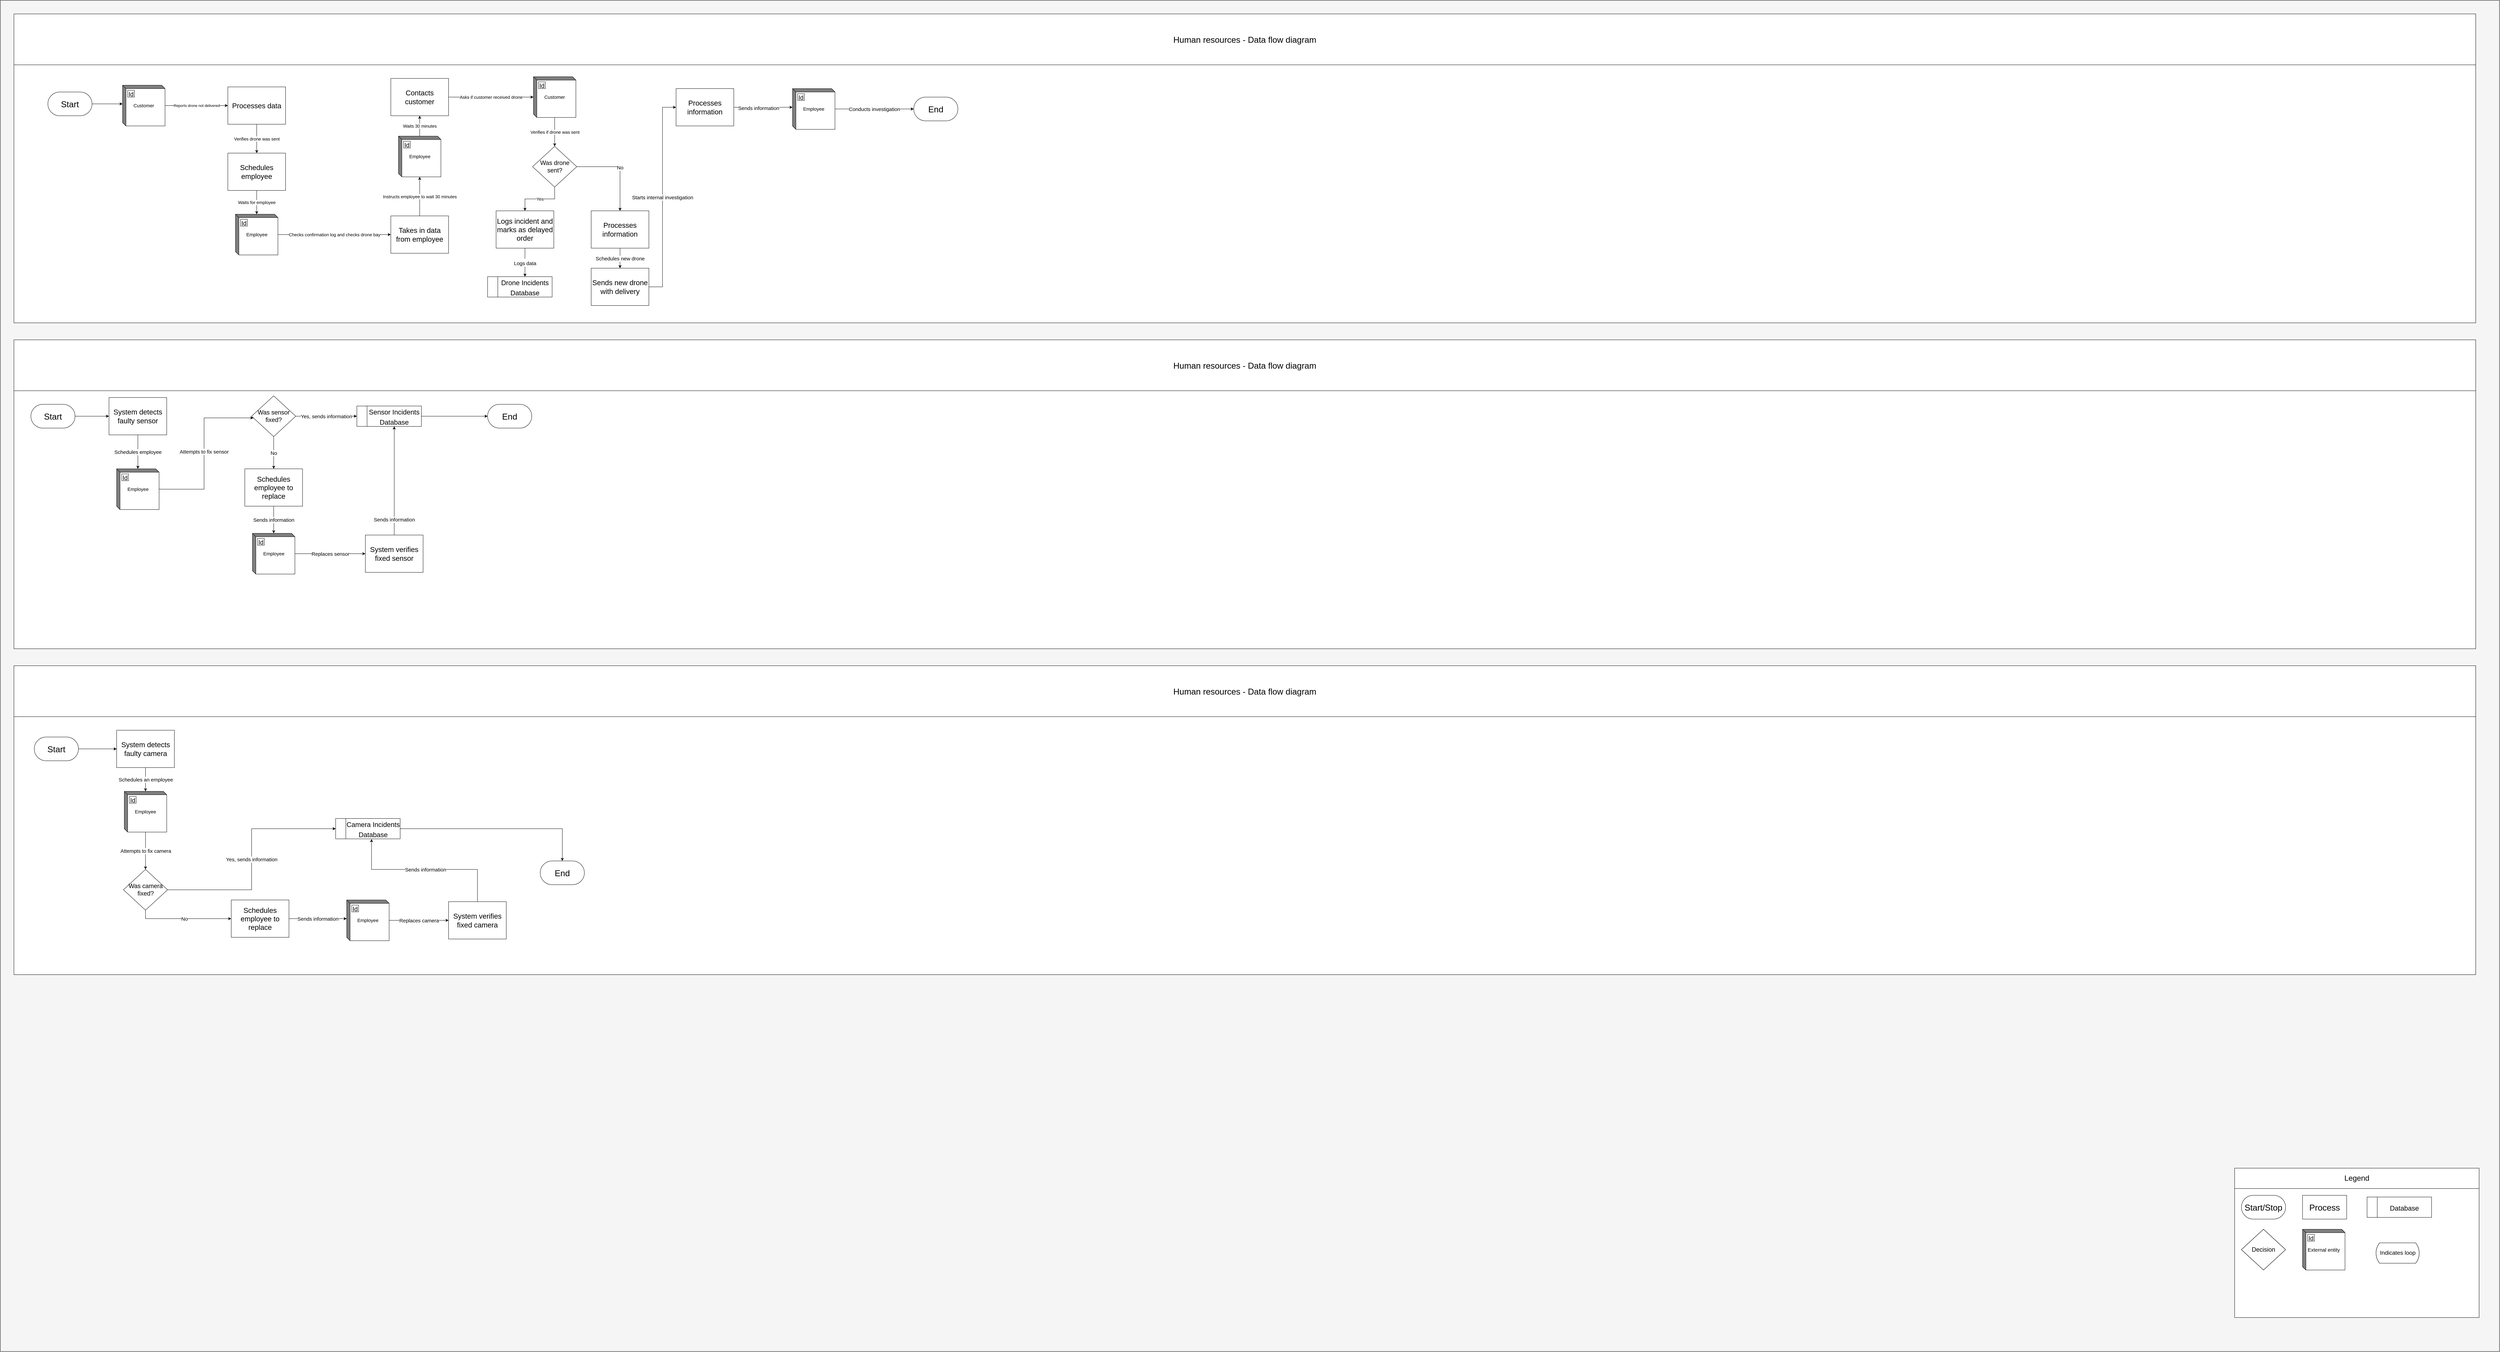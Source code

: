 <mxfile version="20.3.0" type="device"><diagram id="qA6QkWrWJfZU_lJfQVM_" name="Page-1"><mxGraphModel dx="2643" dy="2158" grid="1" gridSize="10" guides="1" tooltips="1" connect="1" arrows="1" fold="1" page="1" pageScale="1" pageWidth="850" pageHeight="1100" math="0" shadow="0"><root><mxCell id="0"/><mxCell id="1" parent="0"/><mxCell id="ZQzsubPOnFU6merqUv8--1" value="" style="rounded=0;whiteSpace=wrap;html=1;fillColor=#F5F5F5;movable=0;" parent="1" vertex="1"><mxGeometry x="-270" y="-520" width="7360" height="3980" as="geometry"/></mxCell><mxCell id="A50uifyIEQekfGtZB1gm-22" value="" style="rounded=0;whiteSpace=wrap;html=1;" parent="1" vertex="1"><mxGeometry x="-230" y="-480" width="7250" height="910" as="geometry"/></mxCell><mxCell id="A50uifyIEQekfGtZB1gm-23" value="&lt;font style=&quot;font-size: 25px;&quot;&gt;Human resources - Data flow diagram&lt;br style=&quot;font-size: 25px;&quot;&gt;&lt;/font&gt;" style="rounded=0;whiteSpace=wrap;html=1;fontSize=25;" parent="1" vertex="1"><mxGeometry x="-230" y="-480" width="7250" height="150" as="geometry"/></mxCell><mxCell id="nl6_gnOa3KijEa3hcD02-1" style="edgeStyle=orthogonalEdgeStyle;rounded=0;orthogonalLoop=1;jettySize=auto;html=1;entryX=0;entryY=0;entryDx=0;entryDy=55;entryPerimeter=0;" parent="1" source="9ZYDAtiGobSrE47-rpG3-19" target="9ZYDAtiGobSrE47-rpG3-36" edge="1"><mxGeometry relative="1" as="geometry"><mxPoint x="120" y="-219" as="targetPoint"/></mxGeometry></mxCell><mxCell id="9ZYDAtiGobSrE47-rpG3-19" value="Start" style="html=1;dashed=0;whitespace=wrap;shape=mxgraph.dfd.start;fontSize=25;whiteSpace=wrap;" parent="1" vertex="1"><mxGeometry x="-130" y="-250" width="130" height="70" as="geometry"/></mxCell><mxCell id="nl6_gnOa3KijEa3hcD02-3" value="Reports drone not delivered" style="edgeStyle=orthogonalEdgeStyle;rounded=0;orthogonalLoop=1;jettySize=auto;html=1;" parent="1" source="9ZYDAtiGobSrE47-rpG3-36" target="nl6_gnOa3KijEa3hcD02-2" edge="1"><mxGeometry relative="1" as="geometry"/></mxCell><mxCell id="9ZYDAtiGobSrE47-rpG3-36" value="Customer" style="html=1;dashed=0;whitespace=wrap;shape=mxgraph.dfd.externalEntity;fontSize=14;whiteSpace=wrap;" parent="1" vertex="1"><mxGeometry x="90" y="-270" width="125" height="120" as="geometry"/></mxCell><mxCell id="9ZYDAtiGobSrE47-rpG3-37" value="Id" style="autosize=1;part=1;resizable=0;strokeColor=inherit;fillColor=inherit;gradientColor=inherit;fontSize=18;" parent="9ZYDAtiGobSrE47-rpG3-36" vertex="1"><mxGeometry width="20" height="20" relative="1" as="geometry"><mxPoint x="15" y="15" as="offset"/></mxGeometry></mxCell><mxCell id="nl6_gnOa3KijEa3hcD02-7" value="Waits for employee" style="edgeStyle=orthogonalEdgeStyle;rounded=0;orthogonalLoop=1;jettySize=auto;html=1;fontSize=13;" parent="1" source="9ZYDAtiGobSrE47-rpG3-39" target="nl6_gnOa3KijEa3hcD02-5" edge="1"><mxGeometry relative="1" as="geometry"/></mxCell><mxCell id="9ZYDAtiGobSrE47-rpG3-39" value="Schedules employee" style="html=1;dashed=0;whitespace=wrap;fontSize=21;whiteSpace=wrap;" parent="1" vertex="1"><mxGeometry x="400" y="-70" width="170" height="110" as="geometry"/></mxCell><mxCell id="9ZYDAtiGobSrE47-rpG3-117" value="" style="group" parent="1" vertex="1" connectable="0"><mxGeometry x="6310" y="2920" width="720" height="440" as="geometry"/></mxCell><mxCell id="CGzpWcM65TlzdtiVWTrb-66" value="" style="rounded=0;whiteSpace=wrap;html=1;fontSize=22;" parent="9ZYDAtiGobSrE47-rpG3-117" vertex="1"><mxGeometry width="720" height="440" as="geometry"/></mxCell><mxCell id="9ZYDAtiGobSrE47-rpG3-1" value="Start/Stop" style="html=1;dashed=0;whitespace=wrap;shape=mxgraph.dfd.start;fontSize=25;whiteSpace=wrap;" parent="9ZYDAtiGobSrE47-rpG3-117" vertex="1"><mxGeometry x="20" y="80" width="130" height="70" as="geometry"/></mxCell><mxCell id="9ZYDAtiGobSrE47-rpG3-2" value="Process" style="html=1;dashed=0;whitespace=wrap;fontSize=25;whiteSpace=wrap;" parent="9ZYDAtiGobSrE47-rpG3-117" vertex="1"><mxGeometry x="200" y="80" width="130" height="70" as="geometry"/></mxCell><mxCell id="9ZYDAtiGobSrE47-rpG3-12" value="Decision" style="shape=rhombus;html=1;dashed=0;whitespace=wrap;perimeter=rhombusPerimeter;fontSize=18;whiteSpace=wrap;" parent="9ZYDAtiGobSrE47-rpG3-117" vertex="1"><mxGeometry x="20" y="180" width="130" height="120" as="geometry"/></mxCell><mxCell id="9ZYDAtiGobSrE47-rpG3-13" value="External entity" style="html=1;dashed=0;whitespace=wrap;shape=mxgraph.dfd.externalEntity;fontSize=15;whiteSpace=wrap;" parent="9ZYDAtiGobSrE47-rpG3-117" vertex="1"><mxGeometry x="200" y="180" width="125" height="120" as="geometry"/></mxCell><mxCell id="9ZYDAtiGobSrE47-rpG3-14" value="Id" style="autosize=1;part=1;resizable=0;strokeColor=inherit;fillColor=inherit;gradientColor=inherit;fontSize=18;" parent="9ZYDAtiGobSrE47-rpG3-13" vertex="1"><mxGeometry width="20" height="20" relative="1" as="geometry"><mxPoint x="15" y="15" as="offset"/></mxGeometry></mxCell><mxCell id="9ZYDAtiGobSrE47-rpG3-34" value="Legend" style="rounded=0;whiteSpace=wrap;html=1;fontSize=22;" parent="9ZYDAtiGobSrE47-rpG3-117" vertex="1"><mxGeometry width="720" height="60" as="geometry"/></mxCell><mxCell id="9ZYDAtiGobSrE47-rpG3-96" value="Indicates loop" style="html=1;dashed=0;whitespace=wrap;shape=mxgraph.dfd.loop;fontSize=17;" parent="9ZYDAtiGobSrE47-rpG3-117" vertex="1"><mxGeometry x="415" y="220" width="130" height="60" as="geometry"/></mxCell><mxCell id="cyos9Y0byqFPmLhtmCqM-1" value="Database" style="group;fontSize=25;verticalAlign=middle;fillColor=default;strokeColor=default;dashed=0;whiteSpace=wrap;" vertex="1" connectable="0" parent="9ZYDAtiGobSrE47-rpG3-117"><mxGeometry x="390" y="85" width="190" height="60" as="geometry"/></mxCell><mxCell id="cyos9Y0byqFPmLhtmCqM-2" value="" style="html=1;dashed=0;whitespace=wrap;shape=mxgraph.dfd.dataStoreID;align=left;spacingLeft=3;points=[[0,0],[0.5,0],[1,0],[0,0.5],[1,0.5],[0,1],[0.5,1],[1,1]];fontSize=25;whiteSpace=wrap;" vertex="1" parent="cyos9Y0byqFPmLhtmCqM-1"><mxGeometry width="190" height="60" as="geometry"/></mxCell><mxCell id="cyos9Y0byqFPmLhtmCqM-3" value="&lt;span style=&quot;font-size: 20px;&quot;&gt;Database&lt;/span&gt;" style="html=1;dashed=0;whitespace=wrap;fontSize=25;whiteSpace=wrap;" vertex="1" parent="cyos9Y0byqFPmLhtmCqM-1"><mxGeometry x="30" width="160" height="60" as="geometry"/></mxCell><mxCell id="cyos9Y0byqFPmLhtmCqM-4" value="Process" style="html=1;dashed=0;whitespace=wrap;fontSize=25;whiteSpace=wrap;" vertex="1" parent="9ZYDAtiGobSrE47-rpG3-117"><mxGeometry x="200" y="80" width="130" height="70" as="geometry"/></mxCell><mxCell id="cyos9Y0byqFPmLhtmCqM-5" value="External entity" style="html=1;dashed=0;whitespace=wrap;shape=mxgraph.dfd.externalEntity;fontSize=15;whiteSpace=wrap;" vertex="1" parent="9ZYDAtiGobSrE47-rpG3-117"><mxGeometry x="200" y="180" width="125" height="120" as="geometry"/></mxCell><mxCell id="cyos9Y0byqFPmLhtmCqM-6" value="Id" style="autosize=1;part=1;resizable=0;strokeColor=inherit;fillColor=inherit;gradientColor=inherit;fontSize=18;" vertex="1" parent="cyos9Y0byqFPmLhtmCqM-5"><mxGeometry width="20" height="20" relative="1" as="geometry"><mxPoint x="15" y="15" as="offset"/></mxGeometry></mxCell><mxCell id="cyos9Y0byqFPmLhtmCqM-7" value="Decision" style="shape=rhombus;html=1;dashed=0;whitespace=wrap;perimeter=rhombusPerimeter;fontSize=18;whiteSpace=wrap;" vertex="1" parent="9ZYDAtiGobSrE47-rpG3-117"><mxGeometry x="20" y="180" width="130" height="120" as="geometry"/></mxCell><mxCell id="cyos9Y0byqFPmLhtmCqM-8" value="Process" style="html=1;dashed=0;whitespace=wrap;fontSize=25;whiteSpace=wrap;" vertex="1" parent="9ZYDAtiGobSrE47-rpG3-117"><mxGeometry x="200" y="80" width="130" height="70" as="geometry"/></mxCell><mxCell id="cyos9Y0byqFPmLhtmCqM-9" value="External entity" style="html=1;dashed=0;whitespace=wrap;shape=mxgraph.dfd.externalEntity;fontSize=15;whiteSpace=wrap;" vertex="1" parent="9ZYDAtiGobSrE47-rpG3-117"><mxGeometry x="200" y="180" width="125" height="120" as="geometry"/></mxCell><mxCell id="cyos9Y0byqFPmLhtmCqM-10" value="Id" style="autosize=1;part=1;resizable=0;strokeColor=inherit;fillColor=inherit;gradientColor=inherit;fontSize=18;" vertex="1" parent="cyos9Y0byqFPmLhtmCqM-9"><mxGeometry width="20" height="20" relative="1" as="geometry"><mxPoint x="15" y="15" as="offset"/></mxGeometry></mxCell><mxCell id="cyos9Y0byqFPmLhtmCqM-11" value="Decision" style="shape=rhombus;html=1;dashed=0;whitespace=wrap;perimeter=rhombusPerimeter;fontSize=18;whiteSpace=wrap;" vertex="1" parent="9ZYDAtiGobSrE47-rpG3-117"><mxGeometry x="20" y="180" width="130" height="120" as="geometry"/></mxCell><mxCell id="cyos9Y0byqFPmLhtmCqM-12" value="Database" style="group;fontSize=25;verticalAlign=middle;fillColor=default;strokeColor=default;dashed=0;whiteSpace=wrap;" vertex="1" connectable="0" parent="9ZYDAtiGobSrE47-rpG3-117"><mxGeometry x="390" y="85" width="190" height="60" as="geometry"/></mxCell><mxCell id="cyos9Y0byqFPmLhtmCqM-13" value="" style="html=1;dashed=0;whitespace=wrap;shape=mxgraph.dfd.dataStoreID;align=left;spacingLeft=3;points=[[0,0],[0.5,0],[1,0],[0,0.5],[1,0.5],[0,1],[0.5,1],[1,1]];fontSize=25;whiteSpace=wrap;" vertex="1" parent="cyos9Y0byqFPmLhtmCqM-12"><mxGeometry width="190" height="60" as="geometry"/></mxCell><mxCell id="cyos9Y0byqFPmLhtmCqM-14" value="&lt;span style=&quot;font-size: 20px;&quot;&gt;Database&lt;/span&gt;" style="html=1;dashed=0;whitespace=wrap;fontSize=25;whiteSpace=wrap;" vertex="1" parent="cyos9Y0byqFPmLhtmCqM-12"><mxGeometry x="30" width="160" height="60" as="geometry"/></mxCell><mxCell id="cyos9Y0byqFPmLhtmCqM-15" value="Indicates loop" style="html=1;dashed=0;whitespace=wrap;shape=mxgraph.dfd.loop;fontSize=17;" vertex="1" parent="9ZYDAtiGobSrE47-rpG3-117"><mxGeometry x="415" y="220" width="130" height="60" as="geometry"/></mxCell><mxCell id="cyos9Y0byqFPmLhtmCqM-16" value="Process" style="html=1;dashed=0;whitespace=wrap;fontSize=25;whiteSpace=wrap;" vertex="1" parent="9ZYDAtiGobSrE47-rpG3-117"><mxGeometry x="200" y="80" width="130" height="70" as="geometry"/></mxCell><mxCell id="cyos9Y0byqFPmLhtmCqM-17" value="External entity" style="html=1;dashed=0;whitespace=wrap;shape=mxgraph.dfd.externalEntity;fontSize=15;whiteSpace=wrap;" vertex="1" parent="9ZYDAtiGobSrE47-rpG3-117"><mxGeometry x="200" y="180" width="125" height="120" as="geometry"/></mxCell><mxCell id="cyos9Y0byqFPmLhtmCqM-18" value="Id" style="autosize=1;part=1;resizable=0;strokeColor=inherit;fillColor=inherit;gradientColor=inherit;fontSize=18;" vertex="1" parent="cyos9Y0byqFPmLhtmCqM-17"><mxGeometry width="20" height="20" relative="1" as="geometry"><mxPoint x="15" y="15" as="offset"/></mxGeometry></mxCell><mxCell id="cyos9Y0byqFPmLhtmCqM-19" value="Decision" style="shape=rhombus;html=1;dashed=0;whitespace=wrap;perimeter=rhombusPerimeter;fontSize=18;whiteSpace=wrap;" vertex="1" parent="9ZYDAtiGobSrE47-rpG3-117"><mxGeometry x="20" y="180" width="130" height="120" as="geometry"/></mxCell><mxCell id="cyos9Y0byqFPmLhtmCqM-20" value="Database" style="group;fontSize=25;verticalAlign=middle;fillColor=default;strokeColor=default;dashed=0;whiteSpace=wrap;" vertex="1" connectable="0" parent="9ZYDAtiGobSrE47-rpG3-117"><mxGeometry x="390" y="85" width="190" height="60" as="geometry"/></mxCell><mxCell id="cyos9Y0byqFPmLhtmCqM-21" value="" style="html=1;dashed=0;whitespace=wrap;shape=mxgraph.dfd.dataStoreID;align=left;spacingLeft=3;points=[[0,0],[0.5,0],[1,0],[0,0.5],[1,0.5],[0,1],[0.5,1],[1,1]];fontSize=25;whiteSpace=wrap;" vertex="1" parent="cyos9Y0byqFPmLhtmCqM-20"><mxGeometry width="190" height="60" as="geometry"/></mxCell><mxCell id="cyos9Y0byqFPmLhtmCqM-22" value="&lt;span style=&quot;font-size: 20px;&quot;&gt;Database&lt;/span&gt;" style="html=1;dashed=0;whitespace=wrap;fontSize=25;whiteSpace=wrap;" vertex="1" parent="cyos9Y0byqFPmLhtmCqM-20"><mxGeometry x="30" width="160" height="60" as="geometry"/></mxCell><mxCell id="cyos9Y0byqFPmLhtmCqM-23" value="Indicates loop" style="html=1;dashed=0;whitespace=wrap;shape=mxgraph.dfd.loop;fontSize=17;" vertex="1" parent="9ZYDAtiGobSrE47-rpG3-117"><mxGeometry x="415" y="220" width="130" height="60" as="geometry"/></mxCell><mxCell id="9ZYDAtiGobSrE47-rpG3-123" value="Cameras verify customer still in store" style="edgeStyle=orthogonalEdgeStyle;rounded=0;orthogonalLoop=1;jettySize=auto;html=1;entryX=0;entryY=0;entryDx=67.5;entryDy=120.0;entryPerimeter=0;fontSize=14;" parent="1" edge="1"><mxGeometry relative="1" as="geometry"><Array as="points"><mxPoint x="2970" y="370"/><mxPoint x="1718" y="370"/></Array><mxPoint x="1717.5" y="120" as="targetPoint"/></mxGeometry></mxCell><mxCell id="9ZYDAtiGobSrE47-rpG3-146" value="Compares with database" style="edgeStyle=orthogonalEdgeStyle;rounded=0;orthogonalLoop=1;jettySize=auto;html=1;entryX=0;entryY=0.5;entryDx=0;entryDy=0;fontSize=12;" parent="1" edge="1"><mxGeometry relative="1" as="geometry"><Array as="points"><mxPoint x="3565" y="360"/><mxPoint x="4120" y="360"/><mxPoint x="4120" y="-210"/></Array><mxPoint x="3565.2" y="250" as="sourcePoint"/></mxGeometry></mxCell><mxCell id="nl6_gnOa3KijEa3hcD02-4" value="&lt;font style=&quot;font-size: 13px;&quot;&gt;Verifies drone was sent&lt;/font&gt;" style="edgeStyle=orthogonalEdgeStyle;rounded=0;orthogonalLoop=1;jettySize=auto;html=1;" parent="1" source="nl6_gnOa3KijEa3hcD02-2" target="9ZYDAtiGobSrE47-rpG3-39" edge="1"><mxGeometry relative="1" as="geometry"/></mxCell><mxCell id="nl6_gnOa3KijEa3hcD02-2" value="Processes data" style="html=1;dashed=0;whitespace=wrap;fontSize=21;whiteSpace=wrap;" parent="1" vertex="1"><mxGeometry x="400" y="-265" width="170" height="110" as="geometry"/></mxCell><mxCell id="nl6_gnOa3KijEa3hcD02-9" value="Checks confirmation log and checks drone bay" style="edgeStyle=orthogonalEdgeStyle;rounded=0;orthogonalLoop=1;jettySize=auto;html=1;fontSize=13;" parent="1" source="nl6_gnOa3KijEa3hcD02-5" target="nl6_gnOa3KijEa3hcD02-8" edge="1"><mxGeometry relative="1" as="geometry"/></mxCell><mxCell id="nl6_gnOa3KijEa3hcD02-5" value="Employee" style="html=1;dashed=0;whitespace=wrap;shape=mxgraph.dfd.externalEntity;fontSize=14;whiteSpace=wrap;" parent="1" vertex="1"><mxGeometry x="422.5" y="110" width="125" height="120" as="geometry"/></mxCell><mxCell id="nl6_gnOa3KijEa3hcD02-6" value="Id" style="autosize=1;part=1;resizable=0;strokeColor=inherit;fillColor=inherit;gradientColor=inherit;fontSize=18;" parent="nl6_gnOa3KijEa3hcD02-5" vertex="1"><mxGeometry width="20" height="20" relative="1" as="geometry"><mxPoint x="15" y="15" as="offset"/></mxGeometry></mxCell><mxCell id="nl6_gnOa3KijEa3hcD02-12" value="Instructs employee to wait 30 minutes" style="edgeStyle=orthogonalEdgeStyle;rounded=0;orthogonalLoop=1;jettySize=auto;html=1;fontSize=13;" parent="1" source="nl6_gnOa3KijEa3hcD02-8" target="nl6_gnOa3KijEa3hcD02-10" edge="1"><mxGeometry relative="1" as="geometry"/></mxCell><mxCell id="nl6_gnOa3KijEa3hcD02-8" value="Takes in data from employee" style="html=1;dashed=0;whitespace=wrap;fontSize=21;whiteSpace=wrap;" parent="1" vertex="1"><mxGeometry x="880" y="115" width="170" height="110" as="geometry"/></mxCell><mxCell id="nl6_gnOa3KijEa3hcD02-14" value="Waits 30 minutes" style="edgeStyle=orthogonalEdgeStyle;rounded=0;orthogonalLoop=1;jettySize=auto;html=1;fontSize=13;" parent="1" source="nl6_gnOa3KijEa3hcD02-10" target="nl6_gnOa3KijEa3hcD02-13" edge="1"><mxGeometry relative="1" as="geometry"/></mxCell><mxCell id="nl6_gnOa3KijEa3hcD02-10" value="Employee" style="html=1;dashed=0;whitespace=wrap;shape=mxgraph.dfd.externalEntity;fontSize=14;whiteSpace=wrap;" parent="1" vertex="1"><mxGeometry x="902.5" y="-120" width="125" height="120" as="geometry"/></mxCell><mxCell id="nl6_gnOa3KijEa3hcD02-11" value="Id" style="autosize=1;part=1;resizable=0;strokeColor=inherit;fillColor=inherit;gradientColor=inherit;fontSize=18;" parent="nl6_gnOa3KijEa3hcD02-10" vertex="1"><mxGeometry width="20" height="20" relative="1" as="geometry"><mxPoint x="15" y="15" as="offset"/></mxGeometry></mxCell><mxCell id="nl6_gnOa3KijEa3hcD02-17" value="Asks if customer received drone" style="edgeStyle=orthogonalEdgeStyle;rounded=0;orthogonalLoop=1;jettySize=auto;html=1;fontSize=13;" parent="1" source="nl6_gnOa3KijEa3hcD02-13" target="nl6_gnOa3KijEa3hcD02-15" edge="1"><mxGeometry relative="1" as="geometry"/></mxCell><mxCell id="nl6_gnOa3KijEa3hcD02-13" value="Contacts customer" style="html=1;dashed=0;whitespace=wrap;fontSize=21;whiteSpace=wrap;" parent="1" vertex="1"><mxGeometry x="880" y="-290" width="170" height="110" as="geometry"/></mxCell><mxCell id="nl6_gnOa3KijEa3hcD02-20" value="Verifies if drone was sent" style="edgeStyle=orthogonalEdgeStyle;rounded=0;orthogonalLoop=1;jettySize=auto;html=1;fontSize=13;" parent="1" source="nl6_gnOa3KijEa3hcD02-15" target="nl6_gnOa3KijEa3hcD02-19" edge="1"><mxGeometry relative="1" as="geometry"/></mxCell><mxCell id="nl6_gnOa3KijEa3hcD02-15" value="Customer" style="html=1;dashed=0;whitespace=wrap;shape=mxgraph.dfd.externalEntity;fontSize=14;whiteSpace=wrap;" parent="1" vertex="1"><mxGeometry x="1300" y="-295" width="125" height="120" as="geometry"/></mxCell><mxCell id="nl6_gnOa3KijEa3hcD02-16" value="Id" style="autosize=1;part=1;resizable=0;strokeColor=inherit;fillColor=inherit;gradientColor=inherit;fontSize=18;" parent="nl6_gnOa3KijEa3hcD02-15" vertex="1"><mxGeometry width="20" height="20" relative="1" as="geometry"><mxPoint x="15" y="15" as="offset"/></mxGeometry></mxCell><mxCell id="nl6_gnOa3KijEa3hcD02-22" value="Yes" style="edgeStyle=orthogonalEdgeStyle;rounded=0;orthogonalLoop=1;jettySize=auto;html=1;fontSize=13;" parent="1" source="nl6_gnOa3KijEa3hcD02-19" target="nl6_gnOa3KijEa3hcD02-21" edge="1"><mxGeometry relative="1" as="geometry"/></mxCell><mxCell id="nl6_gnOa3KijEa3hcD02-28" value="No" style="edgeStyle=orthogonalEdgeStyle;rounded=0;orthogonalLoop=1;jettySize=auto;html=1;fontSize=15;" parent="1" source="nl6_gnOa3KijEa3hcD02-19" target="nl6_gnOa3KijEa3hcD02-27" edge="1"><mxGeometry relative="1" as="geometry"/></mxCell><mxCell id="nl6_gnOa3KijEa3hcD02-19" value="Was drone sent?" style="shape=rhombus;html=1;dashed=0;whitespace=wrap;perimeter=rhombusPerimeter;fontSize=18;whiteSpace=wrap;" parent="1" vertex="1"><mxGeometry x="1297.5" y="-90" width="130" height="120" as="geometry"/></mxCell><mxCell id="nl6_gnOa3KijEa3hcD02-26" value="&lt;font style=&quot;font-size: 15px;&quot;&gt;Logs data&lt;/font&gt;" style="edgeStyle=orthogonalEdgeStyle;rounded=0;orthogonalLoop=1;jettySize=auto;html=1;fontSize=20;" parent="1" source="nl6_gnOa3KijEa3hcD02-21" target="nl6_gnOa3KijEa3hcD02-25" edge="1"><mxGeometry relative="1" as="geometry"/></mxCell><mxCell id="nl6_gnOa3KijEa3hcD02-21" value="Logs incident and marks as delayed order" style="html=1;dashed=0;whitespace=wrap;fontSize=21;whiteSpace=wrap;" parent="1" vertex="1"><mxGeometry x="1190" y="100" width="170" height="110" as="geometry"/></mxCell><mxCell id="nl6_gnOa3KijEa3hcD02-23" value="Database" style="group;fontSize=25;verticalAlign=middle;fillColor=default;strokeColor=default;dashed=0;whiteSpace=wrap;" parent="1" vertex="1" connectable="0"><mxGeometry x="1165" y="294" width="190" height="60" as="geometry"/></mxCell><mxCell id="nl6_gnOa3KijEa3hcD02-24" value="" style="html=1;dashed=0;whitespace=wrap;shape=mxgraph.dfd.dataStoreID;align=left;spacingLeft=3;points=[[0,0],[0.5,0],[1,0],[0,0.5],[1,0.5],[0,1],[0.5,1],[1,1]];fontSize=25;whiteSpace=wrap;" parent="nl6_gnOa3KijEa3hcD02-23" vertex="1"><mxGeometry width="190" height="60" as="geometry"/></mxCell><mxCell id="nl6_gnOa3KijEa3hcD02-25" value="&lt;font style=&quot;font-size: 20px;&quot;&gt;Drone Incidents Database&lt;/font&gt;" style="html=1;dashed=0;whitespace=wrap;fontSize=25;whiteSpace=wrap;" parent="nl6_gnOa3KijEa3hcD02-23" vertex="1"><mxGeometry x="30" width="160" height="60" as="geometry"/></mxCell><mxCell id="nl6_gnOa3KijEa3hcD02-32" value="Schedules new drone" style="edgeStyle=orthogonalEdgeStyle;rounded=0;orthogonalLoop=1;jettySize=auto;html=1;fontSize=15;" parent="1" source="nl6_gnOa3KijEa3hcD02-27" target="nl6_gnOa3KijEa3hcD02-31" edge="1"><mxGeometry relative="1" as="geometry"/></mxCell><mxCell id="nl6_gnOa3KijEa3hcD02-27" value="Processes information" style="html=1;dashed=0;whitespace=wrap;fontSize=21;whiteSpace=wrap;" parent="1" vertex="1"><mxGeometry x="1470" y="100" width="170" height="110" as="geometry"/></mxCell><mxCell id="nl6_gnOa3KijEa3hcD02-34" value="Starts internal investigation" style="edgeStyle=orthogonalEdgeStyle;rounded=0;orthogonalLoop=1;jettySize=auto;html=1;entryX=0;entryY=0.5;entryDx=0;entryDy=0;fontSize=15;" parent="1" source="nl6_gnOa3KijEa3hcD02-31" target="nl6_gnOa3KijEa3hcD02-33" edge="1"><mxGeometry relative="1" as="geometry"/></mxCell><mxCell id="nl6_gnOa3KijEa3hcD02-31" value="Sends new drone with delivery" style="html=1;dashed=0;whitespace=wrap;fontSize=21;whiteSpace=wrap;" parent="1" vertex="1"><mxGeometry x="1470" y="269" width="170" height="110" as="geometry"/></mxCell><mxCell id="nl6_gnOa3KijEa3hcD02-37" style="edgeStyle=orthogonalEdgeStyle;rounded=0;orthogonalLoop=1;jettySize=auto;html=1;entryX=0;entryY=0;entryDx=0;entryDy=55.0;entryPerimeter=0;fontSize=15;" parent="1" source="nl6_gnOa3KijEa3hcD02-33" target="nl6_gnOa3KijEa3hcD02-35" edge="1"><mxGeometry relative="1" as="geometry"/></mxCell><mxCell id="nl6_gnOa3KijEa3hcD02-38" value="Sends information" style="edgeLabel;html=1;align=center;verticalAlign=middle;resizable=0;points=[];fontSize=15;" parent="nl6_gnOa3KijEa3hcD02-37" vertex="1" connectable="0"><mxGeometry x="-0.16" y="-2" relative="1" as="geometry"><mxPoint as="offset"/></mxGeometry></mxCell><mxCell id="nl6_gnOa3KijEa3hcD02-33" value="Processes information" style="html=1;dashed=0;whitespace=wrap;fontSize=21;whiteSpace=wrap;" parent="1" vertex="1"><mxGeometry x="1720" y="-260" width="170" height="110" as="geometry"/></mxCell><mxCell id="nl6_gnOa3KijEa3hcD02-40" value="Conducts investigation" style="edgeStyle=orthogonalEdgeStyle;rounded=0;orthogonalLoop=1;jettySize=auto;html=1;fontSize=15;" parent="1" source="nl6_gnOa3KijEa3hcD02-35" target="nl6_gnOa3KijEa3hcD02-41" edge="1"><mxGeometry relative="1" as="geometry"><mxPoint x="2410.0" y="-200" as="targetPoint"/></mxGeometry></mxCell><mxCell id="nl6_gnOa3KijEa3hcD02-35" value="Employee" style="html=1;dashed=0;whitespace=wrap;shape=mxgraph.dfd.externalEntity;fontSize=14;whiteSpace=wrap;" parent="1" vertex="1"><mxGeometry x="2063" y="-260" width="125" height="120" as="geometry"/></mxCell><mxCell id="nl6_gnOa3KijEa3hcD02-36" value="Id" style="autosize=1;part=1;resizable=0;strokeColor=inherit;fillColor=inherit;gradientColor=inherit;fontSize=18;" parent="nl6_gnOa3KijEa3hcD02-35" vertex="1"><mxGeometry width="20" height="20" relative="1" as="geometry"><mxPoint x="15" y="15" as="offset"/></mxGeometry></mxCell><mxCell id="nl6_gnOa3KijEa3hcD02-41" value="End" style="html=1;dashed=0;whitespace=wrap;shape=mxgraph.dfd.start;fontSize=25;whiteSpace=wrap;" parent="1" vertex="1"><mxGeometry x="2420" y="-235" width="130" height="70" as="geometry"/></mxCell><mxCell id="nl6_gnOa3KijEa3hcD02-42" value="" style="rounded=0;whiteSpace=wrap;html=1;" parent="1" vertex="1"><mxGeometry x="-230" y="480" width="7250" height="910" as="geometry"/></mxCell><mxCell id="nl6_gnOa3KijEa3hcD02-43" value="&lt;font style=&quot;font-size: 25px;&quot;&gt;Human resources - Data flow diagram&lt;br style=&quot;font-size: 25px;&quot;&gt;&lt;/font&gt;" style="rounded=0;whiteSpace=wrap;html=1;fontSize=25;" parent="1" vertex="1"><mxGeometry x="-230" y="480" width="7250" height="150" as="geometry"/></mxCell><mxCell id="nl6_gnOa3KijEa3hcD02-46" style="edgeStyle=orthogonalEdgeStyle;rounded=0;orthogonalLoop=1;jettySize=auto;html=1;fontSize=15;" parent="1" source="nl6_gnOa3KijEa3hcD02-44" target="nl6_gnOa3KijEa3hcD02-45" edge="1"><mxGeometry relative="1" as="geometry"/></mxCell><mxCell id="nl6_gnOa3KijEa3hcD02-44" value="Start" style="html=1;dashed=0;whitespace=wrap;shape=mxgraph.dfd.start;fontSize=25;whiteSpace=wrap;" parent="1" vertex="1"><mxGeometry x="-180" y="670" width="130" height="70" as="geometry"/></mxCell><mxCell id="nl6_gnOa3KijEa3hcD02-48" value="Schedules employee" style="edgeStyle=orthogonalEdgeStyle;rounded=0;orthogonalLoop=1;jettySize=auto;html=1;fontSize=15;" parent="1" source="nl6_gnOa3KijEa3hcD02-45" target="nl6_gnOa3KijEa3hcD02-49" edge="1"><mxGeometry relative="1" as="geometry"><mxPoint x="135" y="830" as="targetPoint"/></mxGeometry></mxCell><mxCell id="nl6_gnOa3KijEa3hcD02-45" value="System detects faulty sensor" style="html=1;dashed=0;whitespace=wrap;fontSize=21;whiteSpace=wrap;" parent="1" vertex="1"><mxGeometry x="50" y="650" width="170" height="110" as="geometry"/></mxCell><mxCell id="nl6_gnOa3KijEa3hcD02-52" value="Attempts to fix sensor" style="edgeStyle=orthogonalEdgeStyle;rounded=0;orthogonalLoop=1;jettySize=auto;html=1;fontSize=15;" parent="1" source="nl6_gnOa3KijEa3hcD02-49" target="nl6_gnOa3KijEa3hcD02-51" edge="1"><mxGeometry relative="1" as="geometry"><Array as="points"><mxPoint x="330" y="920"/><mxPoint x="330" y="710"/></Array></mxGeometry></mxCell><mxCell id="nl6_gnOa3KijEa3hcD02-49" value="Employee" style="html=1;dashed=0;whitespace=wrap;shape=mxgraph.dfd.externalEntity;fontSize=14;whiteSpace=wrap;" parent="1" vertex="1"><mxGeometry x="72.5" y="860" width="125" height="120" as="geometry"/></mxCell><mxCell id="nl6_gnOa3KijEa3hcD02-50" value="Id" style="autosize=1;part=1;resizable=0;strokeColor=inherit;fillColor=inherit;gradientColor=inherit;fontSize=18;" parent="nl6_gnOa3KijEa3hcD02-49" vertex="1"><mxGeometry width="20" height="20" relative="1" as="geometry"><mxPoint x="15" y="15" as="offset"/></mxGeometry></mxCell><mxCell id="nl6_gnOa3KijEa3hcD02-57" value="No" style="edgeStyle=orthogonalEdgeStyle;rounded=0;orthogonalLoop=1;jettySize=auto;html=1;fontSize=15;" parent="1" source="nl6_gnOa3KijEa3hcD02-51" target="nl6_gnOa3KijEa3hcD02-56" edge="1"><mxGeometry relative="1" as="geometry"/></mxCell><mxCell id="nl6_gnOa3KijEa3hcD02-66" value="Yes, sends information" style="edgeStyle=orthogonalEdgeStyle;rounded=0;orthogonalLoop=1;jettySize=auto;html=1;fontSize=15;" parent="1" source="nl6_gnOa3KijEa3hcD02-51" target="nl6_gnOa3KijEa3hcD02-64" edge="1"><mxGeometry relative="1" as="geometry"/></mxCell><mxCell id="nl6_gnOa3KijEa3hcD02-51" value="Was sensor fixed?" style="shape=rhombus;html=1;dashed=0;whitespace=wrap;perimeter=rhombusPerimeter;fontSize=18;whiteSpace=wrap;" parent="1" vertex="1"><mxGeometry x="470" y="645" width="130" height="120" as="geometry"/></mxCell><mxCell id="nl6_gnOa3KijEa3hcD02-60" value="Sends information" style="edgeStyle=orthogonalEdgeStyle;rounded=0;orthogonalLoop=1;jettySize=auto;html=1;fontSize=15;" parent="1" source="nl6_gnOa3KijEa3hcD02-56" target="nl6_gnOa3KijEa3hcD02-58" edge="1"><mxGeometry relative="1" as="geometry"/></mxCell><mxCell id="nl6_gnOa3KijEa3hcD02-56" value="Schedules employee to replace" style="html=1;dashed=0;whitespace=wrap;fontSize=21;whiteSpace=wrap;" parent="1" vertex="1"><mxGeometry x="450" y="860" width="170" height="110" as="geometry"/></mxCell><mxCell id="nl6_gnOa3KijEa3hcD02-62" value="Replaces sensor" style="edgeStyle=orthogonalEdgeStyle;rounded=0;orthogonalLoop=1;jettySize=auto;html=1;fontSize=15;" parent="1" source="nl6_gnOa3KijEa3hcD02-58" target="nl6_gnOa3KijEa3hcD02-61" edge="1"><mxGeometry relative="1" as="geometry"/></mxCell><mxCell id="nl6_gnOa3KijEa3hcD02-58" value="Employee" style="html=1;dashed=0;whitespace=wrap;shape=mxgraph.dfd.externalEntity;fontSize=14;whiteSpace=wrap;" parent="1" vertex="1"><mxGeometry x="472.5" y="1050" width="125" height="120" as="geometry"/></mxCell><mxCell id="nl6_gnOa3KijEa3hcD02-59" value="Id" style="autosize=1;part=1;resizable=0;strokeColor=inherit;fillColor=inherit;gradientColor=inherit;fontSize=18;" parent="nl6_gnOa3KijEa3hcD02-58" vertex="1"><mxGeometry width="20" height="20" relative="1" as="geometry"><mxPoint x="15" y="15" as="offset"/></mxGeometry></mxCell><mxCell id="nl6_gnOa3KijEa3hcD02-70" style="edgeStyle=orthogonalEdgeStyle;rounded=0;orthogonalLoop=1;jettySize=auto;html=1;fontSize=15;" parent="1" source="nl6_gnOa3KijEa3hcD02-61" target="nl6_gnOa3KijEa3hcD02-65" edge="1"><mxGeometry relative="1" as="geometry"/></mxCell><mxCell id="nl6_gnOa3KijEa3hcD02-71" value="Sends information" style="edgeLabel;html=1;align=center;verticalAlign=middle;resizable=0;points=[];fontSize=15;" parent="nl6_gnOa3KijEa3hcD02-70" vertex="1" connectable="0"><mxGeometry x="-0.709" relative="1" as="geometry"><mxPoint as="offset"/></mxGeometry></mxCell><mxCell id="nl6_gnOa3KijEa3hcD02-61" value="System verifies fixed sensor" style="html=1;dashed=0;whitespace=wrap;fontSize=21;whiteSpace=wrap;" parent="1" vertex="1"><mxGeometry x="805" y="1055" width="170" height="110" as="geometry"/></mxCell><mxCell id="nl6_gnOa3KijEa3hcD02-63" value="Database" style="group;fontSize=25;verticalAlign=middle;fillColor=default;strokeColor=default;dashed=0;whiteSpace=wrap;" parent="1" vertex="1" connectable="0"><mxGeometry x="780" y="675" width="190" height="60" as="geometry"/></mxCell><mxCell id="nl6_gnOa3KijEa3hcD02-64" value="" style="html=1;dashed=0;whitespace=wrap;shape=mxgraph.dfd.dataStoreID;align=left;spacingLeft=3;points=[[0,0],[0.5,0],[1,0],[0,0.5],[1,0.5],[0,1],[0.5,1],[1,1]];fontSize=25;whiteSpace=wrap;" parent="nl6_gnOa3KijEa3hcD02-63" vertex="1"><mxGeometry width="190" height="60" as="geometry"/></mxCell><mxCell id="nl6_gnOa3KijEa3hcD02-65" value="&lt;font style=&quot;font-size: 20px;&quot;&gt;Sensor Incidents Database&lt;/font&gt;" style="html=1;dashed=0;whitespace=wrap;fontSize=25;whiteSpace=wrap;" parent="nl6_gnOa3KijEa3hcD02-63" vertex="1"><mxGeometry x="30" width="160" height="60" as="geometry"/></mxCell><mxCell id="nl6_gnOa3KijEa3hcD02-68" value="End" style="html=1;dashed=0;whitespace=wrap;shape=mxgraph.dfd.start;fontSize=25;whiteSpace=wrap;" parent="1" vertex="1"><mxGeometry x="1165" y="670" width="130" height="70" as="geometry"/></mxCell><mxCell id="nl6_gnOa3KijEa3hcD02-69" style="edgeStyle=orthogonalEdgeStyle;rounded=0;orthogonalLoop=1;jettySize=auto;html=1;fontSize=15;" parent="1" source="nl6_gnOa3KijEa3hcD02-65" target="nl6_gnOa3KijEa3hcD02-68" edge="1"><mxGeometry relative="1" as="geometry"/></mxCell><mxCell id="nl6_gnOa3KijEa3hcD02-72" value="" style="rounded=0;whiteSpace=wrap;html=1;" parent="1" vertex="1"><mxGeometry x="-230" y="1440" width="7250" height="910" as="geometry"/></mxCell><mxCell id="nl6_gnOa3KijEa3hcD02-73" value="&lt;font style=&quot;font-size: 25px;&quot;&gt;Human resources - Data flow diagram&lt;br style=&quot;font-size: 25px;&quot;&gt;&lt;/font&gt;" style="rounded=0;whiteSpace=wrap;html=1;fontSize=25;" parent="1" vertex="1"><mxGeometry x="-230" y="1440" width="7250" height="150" as="geometry"/></mxCell><mxCell id="nl6_gnOa3KijEa3hcD02-76" style="edgeStyle=orthogonalEdgeStyle;rounded=0;orthogonalLoop=1;jettySize=auto;html=1;fontSize=15;" parent="1" source="nl6_gnOa3KijEa3hcD02-74" target="nl6_gnOa3KijEa3hcD02-75" edge="1"><mxGeometry relative="1" as="geometry"/></mxCell><mxCell id="nl6_gnOa3KijEa3hcD02-74" value="Start" style="html=1;dashed=0;whitespace=wrap;shape=mxgraph.dfd.start;fontSize=25;whiteSpace=wrap;" parent="1" vertex="1"><mxGeometry x="-170" y="1650" width="130" height="70" as="geometry"/></mxCell><mxCell id="nl6_gnOa3KijEa3hcD02-79" value="Schedules an employee" style="edgeStyle=orthogonalEdgeStyle;rounded=0;orthogonalLoop=1;jettySize=auto;html=1;fontSize=15;" parent="1" source="nl6_gnOa3KijEa3hcD02-75" target="nl6_gnOa3KijEa3hcD02-77" edge="1"><mxGeometry relative="1" as="geometry"/></mxCell><mxCell id="nl6_gnOa3KijEa3hcD02-75" value="System detects faulty camera" style="html=1;dashed=0;whitespace=wrap;fontSize=21;whiteSpace=wrap;" parent="1" vertex="1"><mxGeometry x="72.5" y="1630" width="170" height="110" as="geometry"/></mxCell><mxCell id="nl6_gnOa3KijEa3hcD02-81" value="Attempts to fix camera" style="edgeStyle=orthogonalEdgeStyle;rounded=0;orthogonalLoop=1;jettySize=auto;html=1;fontSize=15;" parent="1" source="nl6_gnOa3KijEa3hcD02-77" target="nl6_gnOa3KijEa3hcD02-80" edge="1"><mxGeometry relative="1" as="geometry"/></mxCell><mxCell id="nl6_gnOa3KijEa3hcD02-77" value="Employee" style="html=1;dashed=0;whitespace=wrap;shape=mxgraph.dfd.externalEntity;fontSize=14;whiteSpace=wrap;" parent="1" vertex="1"><mxGeometry x="95" y="1810" width="125" height="120" as="geometry"/></mxCell><mxCell id="nl6_gnOa3KijEa3hcD02-78" value="Id" style="autosize=1;part=1;resizable=0;strokeColor=inherit;fillColor=inherit;gradientColor=inherit;fontSize=18;" parent="nl6_gnOa3KijEa3hcD02-77" vertex="1"><mxGeometry width="20" height="20" relative="1" as="geometry"><mxPoint x="15" y="15" as="offset"/></mxGeometry></mxCell><mxCell id="nl6_gnOa3KijEa3hcD02-83" value="No" style="edgeStyle=orthogonalEdgeStyle;rounded=0;orthogonalLoop=1;jettySize=auto;html=1;fontSize=15;" parent="1" source="nl6_gnOa3KijEa3hcD02-80" target="nl6_gnOa3KijEa3hcD02-82" edge="1"><mxGeometry relative="1" as="geometry"><Array as="points"><mxPoint x="158" y="2185"/></Array></mxGeometry></mxCell><mxCell id="nl6_gnOa3KijEa3hcD02-93" value="Yes, sends information" style="edgeStyle=orthogonalEdgeStyle;rounded=0;orthogonalLoop=1;jettySize=auto;html=1;entryX=0;entryY=0.5;entryDx=0;entryDy=0;fontSize=15;" parent="1" source="nl6_gnOa3KijEa3hcD02-80" target="nl6_gnOa3KijEa3hcD02-91" edge="1"><mxGeometry relative="1" as="geometry"/></mxCell><mxCell id="nl6_gnOa3KijEa3hcD02-80" value="Was camera fixed?" style="shape=rhombus;html=1;dashed=0;whitespace=wrap;perimeter=rhombusPerimeter;fontSize=18;whiteSpace=wrap;" parent="1" vertex="1"><mxGeometry x="92.5" y="2040" width="130" height="120" as="geometry"/></mxCell><mxCell id="nl6_gnOa3KijEa3hcD02-86" value="Sends information" style="edgeStyle=orthogonalEdgeStyle;rounded=0;orthogonalLoop=1;jettySize=auto;html=1;entryX=0;entryY=0;entryDx=0;entryDy=55;entryPerimeter=0;fontSize=15;" parent="1" source="nl6_gnOa3KijEa3hcD02-82" target="nl6_gnOa3KijEa3hcD02-84" edge="1"><mxGeometry relative="1" as="geometry"/></mxCell><mxCell id="nl6_gnOa3KijEa3hcD02-82" value="Schedules employee to replace" style="html=1;dashed=0;whitespace=wrap;fontSize=21;whiteSpace=wrap;" parent="1" vertex="1"><mxGeometry x="410" y="2130" width="170" height="110" as="geometry"/></mxCell><mxCell id="nl6_gnOa3KijEa3hcD02-89" value="Replaces camera" style="edgeStyle=orthogonalEdgeStyle;rounded=0;orthogonalLoop=1;jettySize=auto;html=1;fontSize=15;" parent="1" source="nl6_gnOa3KijEa3hcD02-84" target="nl6_gnOa3KijEa3hcD02-87" edge="1"><mxGeometry relative="1" as="geometry"/></mxCell><mxCell id="nl6_gnOa3KijEa3hcD02-84" value="Employee" style="html=1;dashed=0;whitespace=wrap;shape=mxgraph.dfd.externalEntity;fontSize=14;whiteSpace=wrap;" parent="1" vertex="1"><mxGeometry x="750" y="2130" width="125" height="120" as="geometry"/></mxCell><mxCell id="nl6_gnOa3KijEa3hcD02-85" value="Id" style="autosize=1;part=1;resizable=0;strokeColor=inherit;fillColor=inherit;gradientColor=inherit;fontSize=18;" parent="nl6_gnOa3KijEa3hcD02-84" vertex="1"><mxGeometry width="20" height="20" relative="1" as="geometry"><mxPoint x="15" y="15" as="offset"/></mxGeometry></mxCell><mxCell id="nl6_gnOa3KijEa3hcD02-96" value="Sends information" style="edgeStyle=orthogonalEdgeStyle;rounded=0;orthogonalLoop=1;jettySize=auto;html=1;entryX=0.473;entryY=1.011;entryDx=0;entryDy=0;fontSize=15;entryPerimeter=0;" parent="1" source="nl6_gnOa3KijEa3hcD02-87" target="nl6_gnOa3KijEa3hcD02-92" edge="1"><mxGeometry relative="1" as="geometry"><Array as="points"><mxPoint x="1135" y="2040"/><mxPoint x="823" y="2040"/></Array></mxGeometry></mxCell><mxCell id="nl6_gnOa3KijEa3hcD02-87" value="System verifies fixed camera" style="html=1;dashed=0;whitespace=wrap;fontSize=21;whiteSpace=wrap;" parent="1" vertex="1"><mxGeometry x="1050" y="2135" width="170" height="110" as="geometry"/></mxCell><mxCell id="nl6_gnOa3KijEa3hcD02-90" value="Database" style="group;fontSize=25;verticalAlign=middle;fillColor=default;strokeColor=default;dashed=0;whiteSpace=wrap;" parent="1" vertex="1" connectable="0"><mxGeometry x="717.5" y="1890" width="190" height="60" as="geometry"/></mxCell><mxCell id="nl6_gnOa3KijEa3hcD02-91" value="" style="html=1;dashed=0;whitespace=wrap;shape=mxgraph.dfd.dataStoreID;align=left;spacingLeft=3;points=[[0,0],[0.5,0],[1,0],[0,0.5],[1,0.5],[0,1],[0.5,1],[1,1]];fontSize=25;whiteSpace=wrap;" parent="nl6_gnOa3KijEa3hcD02-90" vertex="1"><mxGeometry width="190" height="60" as="geometry"/></mxCell><mxCell id="nl6_gnOa3KijEa3hcD02-92" value="&lt;span style=&quot;font-size: 20px;&quot;&gt;Camera Incidents Database&lt;/span&gt;" style="html=1;dashed=0;whitespace=wrap;fontSize=25;whiteSpace=wrap;" parent="nl6_gnOa3KijEa3hcD02-90" vertex="1"><mxGeometry x="30" width="160" height="60" as="geometry"/></mxCell><mxCell id="nl6_gnOa3KijEa3hcD02-94" value="End" style="html=1;dashed=0;whitespace=wrap;shape=mxgraph.dfd.start;fontSize=25;whiteSpace=wrap;" parent="1" vertex="1"><mxGeometry x="1320" y="2015" width="130" height="70" as="geometry"/></mxCell><mxCell id="nl6_gnOa3KijEa3hcD02-95" style="edgeStyle=orthogonalEdgeStyle;rounded=0;orthogonalLoop=1;jettySize=auto;html=1;fontSize=15;" parent="1" source="nl6_gnOa3KijEa3hcD02-92" target="nl6_gnOa3KijEa3hcD02-94" edge="1"><mxGeometry relative="1" as="geometry"/></mxCell></root></mxGraphModel></diagram></mxfile>